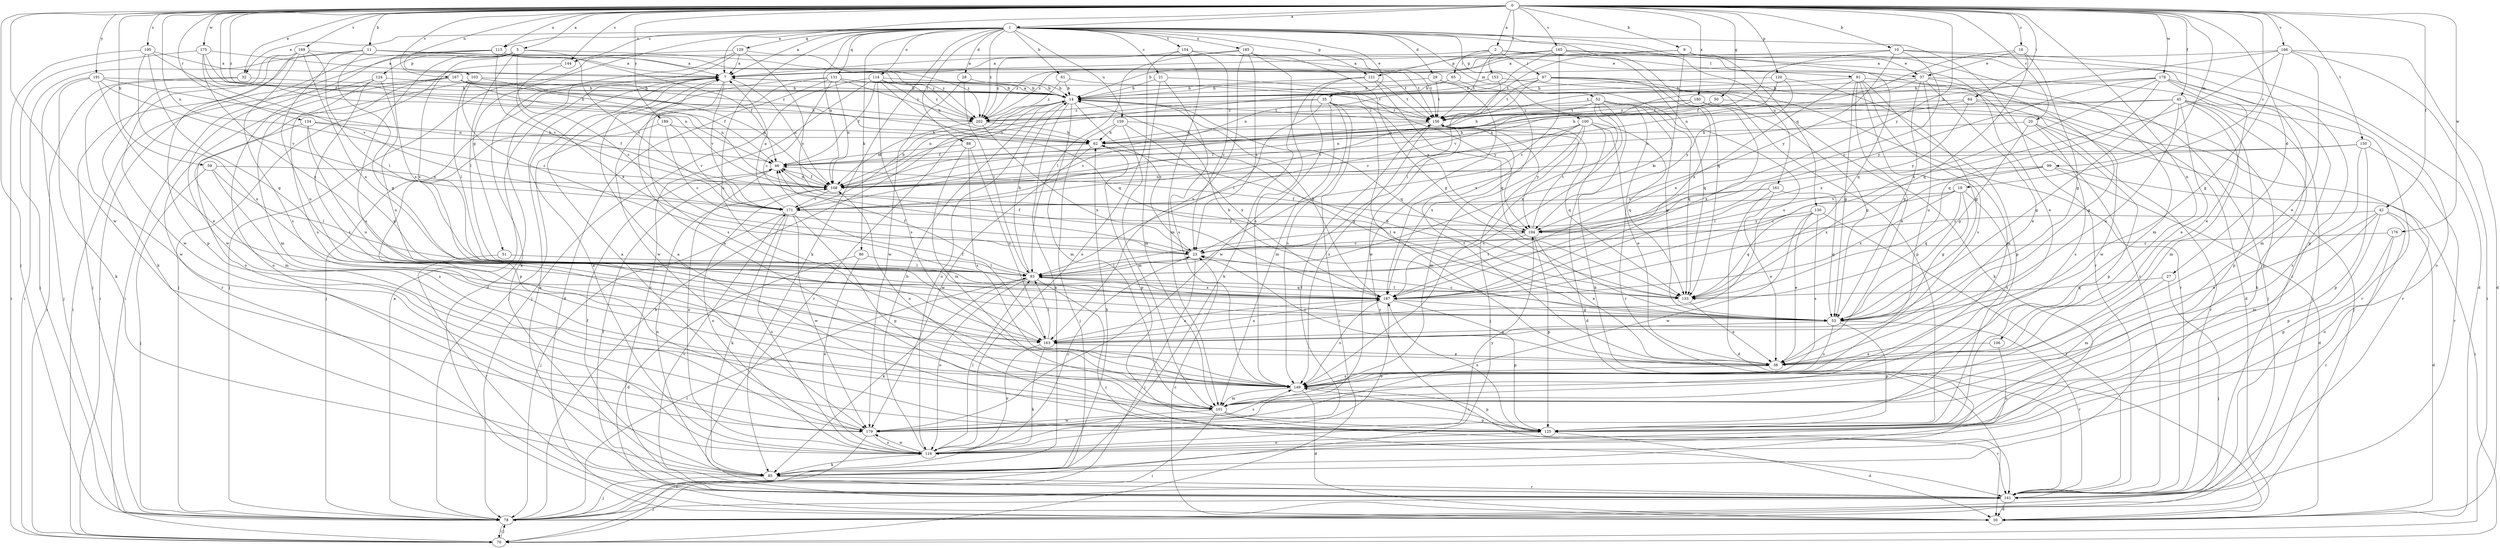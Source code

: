 strict digraph  {
0;
1;
2;
5;
7;
9;
10;
11;
14;
16;
19;
20;
21;
23;
27;
28;
29;
30;
32;
35;
37;
38;
42;
45;
46;
50;
51;
52;
53;
59;
61;
62;
64;
65;
67;
70;
78;
80;
85;
88;
91;
93;
99;
100;
101;
103;
106;
108;
113;
114;
116;
120;
121;
124;
125;
129;
130;
131;
133;
134;
141;
144;
149;
150;
153;
154;
156;
159;
161;
163;
165;
166;
167;
169;
171;
175;
176;
178;
179;
180;
185;
187;
189;
191;
194;
195;
202;
0 -> 1  [label=a];
0 -> 2  [label=a];
0 -> 5  [label=a];
0 -> 7  [label=a];
0 -> 9  [label=b];
0 -> 10  [label=b];
0 -> 11  [label=b];
0 -> 16  [label=c];
0 -> 19  [label=c];
0 -> 20  [label=c];
0 -> 27  [label=d];
0 -> 32  [label=e];
0 -> 42  [label=f];
0 -> 45  [label=f];
0 -> 46  [label=f];
0 -> 50  [label=g];
0 -> 59  [label=h];
0 -> 64  [label=i];
0 -> 78  [label=j];
0 -> 99  [label=m];
0 -> 103  [label=n];
0 -> 106  [label=n];
0 -> 108  [label=n];
0 -> 113  [label=o];
0 -> 120  [label=p];
0 -> 134  [label=r];
0 -> 144  [label=s];
0 -> 150  [label=t];
0 -> 153  [label=t];
0 -> 165  [label=v];
0 -> 166  [label=v];
0 -> 167  [label=v];
0 -> 169  [label=v];
0 -> 175  [label=w];
0 -> 176  [label=w];
0 -> 178  [label=w];
0 -> 179  [label=w];
0 -> 180  [label=x];
0 -> 189  [label=y];
0 -> 191  [label=y];
0 -> 194  [label=y];
0 -> 195  [label=z];
0 -> 202  [label=z];
1 -> 7  [label=a];
1 -> 21  [label=c];
1 -> 28  [label=d];
1 -> 29  [label=d];
1 -> 32  [label=e];
1 -> 35  [label=e];
1 -> 51  [label=g];
1 -> 52  [label=g];
1 -> 61  [label=h];
1 -> 80  [label=k];
1 -> 85  [label=k];
1 -> 88  [label=l];
1 -> 100  [label=m];
1 -> 108  [label=n];
1 -> 113  [label=o];
1 -> 114  [label=o];
1 -> 121  [label=p];
1 -> 129  [label=q];
1 -> 130  [label=q];
1 -> 131  [label=q];
1 -> 133  [label=q];
1 -> 141  [label=r];
1 -> 144  [label=s];
1 -> 154  [label=t];
1 -> 159  [label=u];
1 -> 161  [label=u];
1 -> 163  [label=u];
1 -> 185  [label=x];
1 -> 202  [label=z];
2 -> 65  [label=i];
2 -> 67  [label=i];
2 -> 91  [label=l];
2 -> 121  [label=p];
2 -> 141  [label=r];
2 -> 156  [label=t];
2 -> 202  [label=z];
5 -> 23  [label=c];
5 -> 70  [label=i];
5 -> 93  [label=l];
5 -> 124  [label=p];
5 -> 149  [label=s];
5 -> 171  [label=v];
5 -> 187  [label=x];
5 -> 202  [label=z];
7 -> 14  [label=b];
7 -> 78  [label=j];
7 -> 108  [label=n];
7 -> 149  [label=s];
7 -> 171  [label=v];
9 -> 37  [label=e];
9 -> 93  [label=l];
9 -> 133  [label=q];
9 -> 141  [label=r];
9 -> 156  [label=t];
9 -> 202  [label=z];
10 -> 7  [label=a];
10 -> 23  [label=c];
10 -> 30  [label=d];
10 -> 46  [label=f];
10 -> 125  [label=p];
10 -> 194  [label=y];
11 -> 37  [label=e];
11 -> 53  [label=g];
11 -> 70  [label=i];
11 -> 78  [label=j];
11 -> 156  [label=t];
11 -> 163  [label=u];
11 -> 202  [label=z];
14 -> 7  [label=a];
14 -> 23  [label=c];
14 -> 85  [label=k];
14 -> 101  [label=m];
14 -> 116  [label=o];
14 -> 133  [label=q];
14 -> 141  [label=r];
14 -> 156  [label=t];
16 -> 37  [label=e];
16 -> 53  [label=g];
16 -> 108  [label=n];
16 -> 133  [label=q];
19 -> 23  [label=c];
19 -> 53  [label=g];
19 -> 133  [label=q];
19 -> 149  [label=s];
19 -> 171  [label=v];
19 -> 187  [label=x];
20 -> 53  [label=g];
20 -> 62  [label=h];
20 -> 125  [label=p];
20 -> 141  [label=r];
20 -> 149  [label=s];
21 -> 14  [label=b];
21 -> 101  [label=m];
21 -> 149  [label=s];
21 -> 194  [label=y];
23 -> 46  [label=f];
23 -> 78  [label=j];
23 -> 93  [label=l];
27 -> 78  [label=j];
27 -> 101  [label=m];
27 -> 133  [label=q];
28 -> 14  [label=b];
28 -> 93  [label=l];
28 -> 179  [label=w];
29 -> 14  [label=b];
29 -> 156  [label=t];
29 -> 179  [label=w];
29 -> 187  [label=x];
30 -> 23  [label=c];
32 -> 14  [label=b];
32 -> 70  [label=i];
32 -> 179  [label=w];
35 -> 38  [label=e];
35 -> 70  [label=i];
35 -> 93  [label=l];
35 -> 101  [label=m];
35 -> 108  [label=n];
35 -> 149  [label=s];
35 -> 156  [label=t];
35 -> 202  [label=z];
37 -> 14  [label=b];
37 -> 38  [label=e];
37 -> 53  [label=g];
37 -> 78  [label=j];
37 -> 163  [label=u];
37 -> 171  [label=v];
37 -> 179  [label=w];
38 -> 23  [label=c];
38 -> 149  [label=s];
38 -> 156  [label=t];
42 -> 30  [label=d];
42 -> 38  [label=e];
42 -> 101  [label=m];
42 -> 116  [label=o];
42 -> 125  [label=p];
42 -> 194  [label=y];
45 -> 38  [label=e];
45 -> 53  [label=g];
45 -> 62  [label=h];
45 -> 85  [label=k];
45 -> 101  [label=m];
45 -> 125  [label=p];
45 -> 141  [label=r];
45 -> 163  [label=u];
45 -> 202  [label=z];
46 -> 108  [label=n];
46 -> 116  [label=o];
50 -> 62  [label=h];
50 -> 141  [label=r];
50 -> 156  [label=t];
51 -> 93  [label=l];
51 -> 141  [label=r];
52 -> 53  [label=g];
52 -> 85  [label=k];
52 -> 133  [label=q];
52 -> 141  [label=r];
52 -> 149  [label=s];
52 -> 171  [label=v];
52 -> 187  [label=x];
52 -> 202  [label=z];
53 -> 14  [label=b];
53 -> 23  [label=c];
53 -> 125  [label=p];
53 -> 141  [label=r];
53 -> 149  [label=s];
53 -> 163  [label=u];
59 -> 78  [label=j];
59 -> 93  [label=l];
59 -> 108  [label=n];
59 -> 149  [label=s];
61 -> 14  [label=b];
61 -> 194  [label=y];
61 -> 202  [label=z];
62 -> 46  [label=f];
62 -> 125  [label=p];
62 -> 179  [label=w];
64 -> 53  [label=g];
64 -> 108  [label=n];
64 -> 125  [label=p];
64 -> 194  [label=y];
64 -> 202  [label=z];
65 -> 14  [label=b];
65 -> 108  [label=n];
65 -> 163  [label=u];
67 -> 14  [label=b];
67 -> 30  [label=d];
67 -> 85  [label=k];
67 -> 108  [label=n];
67 -> 133  [label=q];
67 -> 141  [label=r];
67 -> 156  [label=t];
70 -> 78  [label=j];
78 -> 7  [label=a];
78 -> 14  [label=b];
78 -> 70  [label=i];
78 -> 93  [label=l];
80 -> 30  [label=d];
80 -> 93  [label=l];
80 -> 116  [label=o];
85 -> 46  [label=f];
85 -> 62  [label=h];
85 -> 78  [label=j];
85 -> 108  [label=n];
85 -> 141  [label=r];
88 -> 46  [label=f];
88 -> 101  [label=m];
88 -> 149  [label=s];
88 -> 163  [label=u];
91 -> 14  [label=b];
91 -> 38  [label=e];
91 -> 53  [label=g];
91 -> 78  [label=j];
91 -> 101  [label=m];
91 -> 125  [label=p];
91 -> 149  [label=s];
91 -> 187  [label=x];
93 -> 14  [label=b];
93 -> 46  [label=f];
93 -> 85  [label=k];
93 -> 116  [label=o];
93 -> 133  [label=q];
93 -> 141  [label=r];
93 -> 187  [label=x];
99 -> 30  [label=d];
99 -> 70  [label=i];
99 -> 93  [label=l];
99 -> 108  [label=n];
99 -> 187  [label=x];
100 -> 30  [label=d];
100 -> 38  [label=e];
100 -> 62  [label=h];
100 -> 78  [label=j];
100 -> 101  [label=m];
100 -> 133  [label=q];
100 -> 171  [label=v];
100 -> 187  [label=x];
101 -> 7  [label=a];
101 -> 70  [label=i];
101 -> 108  [label=n];
101 -> 125  [label=p];
101 -> 141  [label=r];
101 -> 179  [label=w];
103 -> 14  [label=b];
103 -> 23  [label=c];
103 -> 93  [label=l];
103 -> 108  [label=n];
103 -> 116  [label=o];
106 -> 38  [label=e];
106 -> 116  [label=o];
108 -> 46  [label=f];
108 -> 116  [label=o];
108 -> 171  [label=v];
113 -> 7  [label=a];
113 -> 46  [label=f];
113 -> 70  [label=i];
113 -> 171  [label=v];
113 -> 179  [label=w];
113 -> 187  [label=x];
114 -> 14  [label=b];
114 -> 46  [label=f];
114 -> 62  [label=h];
114 -> 78  [label=j];
114 -> 133  [label=q];
114 -> 141  [label=r];
114 -> 149  [label=s];
114 -> 202  [label=z];
116 -> 7  [label=a];
116 -> 14  [label=b];
116 -> 23  [label=c];
116 -> 85  [label=k];
116 -> 93  [label=l];
116 -> 156  [label=t];
116 -> 179  [label=w];
116 -> 194  [label=y];
120 -> 14  [label=b];
120 -> 53  [label=g];
120 -> 108  [label=n];
120 -> 194  [label=y];
121 -> 14  [label=b];
121 -> 85  [label=k];
121 -> 133  [label=q];
121 -> 156  [label=t];
121 -> 179  [label=w];
124 -> 14  [label=b];
124 -> 101  [label=m];
124 -> 116  [label=o];
124 -> 149  [label=s];
124 -> 163  [label=u];
125 -> 7  [label=a];
125 -> 30  [label=d];
125 -> 116  [label=o];
125 -> 149  [label=s];
125 -> 187  [label=x];
129 -> 7  [label=a];
129 -> 30  [label=d];
129 -> 78  [label=j];
129 -> 85  [label=k];
129 -> 194  [label=y];
129 -> 202  [label=z];
130 -> 38  [label=e];
130 -> 133  [label=q];
130 -> 141  [label=r];
130 -> 149  [label=s];
130 -> 179  [label=w];
130 -> 194  [label=y];
131 -> 14  [label=b];
131 -> 23  [label=c];
131 -> 30  [label=d];
131 -> 78  [label=j];
131 -> 108  [label=n];
131 -> 156  [label=t];
131 -> 179  [label=w];
131 -> 202  [label=z];
133 -> 38  [label=e];
133 -> 62  [label=h];
133 -> 93  [label=l];
134 -> 46  [label=f];
134 -> 53  [label=g];
134 -> 62  [label=h];
134 -> 101  [label=m];
134 -> 163  [label=u];
141 -> 7  [label=a];
141 -> 30  [label=d];
141 -> 46  [label=f];
141 -> 78  [label=j];
141 -> 171  [label=v];
144 -> 78  [label=j];
144 -> 187  [label=x];
149 -> 30  [label=d];
149 -> 101  [label=m];
149 -> 125  [label=p];
150 -> 46  [label=f];
150 -> 108  [label=n];
150 -> 125  [label=p];
150 -> 141  [label=r];
150 -> 149  [label=s];
153 -> 14  [label=b];
153 -> 93  [label=l];
153 -> 125  [label=p];
154 -> 7  [label=a];
154 -> 23  [label=c];
154 -> 101  [label=m];
154 -> 116  [label=o];
154 -> 156  [label=t];
156 -> 62  [label=h];
156 -> 133  [label=q];
156 -> 141  [label=r];
156 -> 149  [label=s];
156 -> 171  [label=v];
156 -> 194  [label=y];
159 -> 53  [label=g];
159 -> 62  [label=h];
159 -> 78  [label=j];
159 -> 101  [label=m];
159 -> 187  [label=x];
161 -> 30  [label=d];
161 -> 38  [label=e];
161 -> 53  [label=g];
161 -> 93  [label=l];
161 -> 171  [label=v];
163 -> 38  [label=e];
163 -> 46  [label=f];
163 -> 85  [label=k];
163 -> 93  [label=l];
163 -> 116  [label=o];
163 -> 187  [label=x];
165 -> 7  [label=a];
165 -> 14  [label=b];
165 -> 23  [label=c];
165 -> 38  [label=e];
165 -> 101  [label=m];
165 -> 108  [label=n];
165 -> 187  [label=x];
165 -> 202  [label=z];
166 -> 7  [label=a];
166 -> 30  [label=d];
166 -> 38  [label=e];
166 -> 53  [label=g];
166 -> 62  [label=h];
166 -> 70  [label=i];
166 -> 187  [label=x];
167 -> 14  [label=b];
167 -> 46  [label=f];
167 -> 62  [label=h];
167 -> 70  [label=i];
167 -> 108  [label=n];
167 -> 141  [label=r];
167 -> 149  [label=s];
167 -> 202  [label=z];
169 -> 7  [label=a];
169 -> 85  [label=k];
169 -> 93  [label=l];
169 -> 125  [label=p];
169 -> 149  [label=s];
169 -> 179  [label=w];
169 -> 187  [label=x];
171 -> 7  [label=a];
171 -> 14  [label=b];
171 -> 78  [label=j];
171 -> 85  [label=k];
171 -> 116  [label=o];
171 -> 125  [label=p];
171 -> 179  [label=w];
171 -> 194  [label=y];
175 -> 7  [label=a];
175 -> 62  [label=h];
175 -> 78  [label=j];
175 -> 108  [label=n];
175 -> 187  [label=x];
176 -> 23  [label=c];
176 -> 125  [label=p];
176 -> 141  [label=r];
178 -> 14  [label=b];
178 -> 38  [label=e];
178 -> 101  [label=m];
178 -> 116  [label=o];
178 -> 133  [label=q];
178 -> 156  [label=t];
178 -> 187  [label=x];
178 -> 194  [label=y];
179 -> 7  [label=a];
179 -> 70  [label=i];
179 -> 116  [label=o];
179 -> 149  [label=s];
180 -> 53  [label=g];
180 -> 78  [label=j];
180 -> 108  [label=n];
180 -> 156  [label=t];
180 -> 187  [label=x];
180 -> 202  [label=z];
185 -> 7  [label=a];
185 -> 23  [label=c];
185 -> 53  [label=g];
185 -> 93  [label=l];
185 -> 149  [label=s];
185 -> 156  [label=t];
185 -> 163  [label=u];
187 -> 14  [label=b];
187 -> 53  [label=g];
187 -> 116  [label=o];
187 -> 125  [label=p];
187 -> 149  [label=s];
187 -> 163  [label=u];
189 -> 23  [label=c];
189 -> 62  [label=h];
189 -> 125  [label=p];
189 -> 171  [label=v];
191 -> 14  [label=b];
191 -> 38  [label=e];
191 -> 78  [label=j];
191 -> 85  [label=k];
191 -> 108  [label=n];
191 -> 171  [label=v];
194 -> 23  [label=c];
194 -> 38  [label=e];
194 -> 46  [label=f];
194 -> 93  [label=l];
194 -> 125  [label=p];
194 -> 156  [label=t];
195 -> 7  [label=a];
195 -> 53  [label=g];
195 -> 70  [label=i];
195 -> 163  [label=u];
195 -> 171  [label=v];
202 -> 62  [label=h];
202 -> 108  [label=n];
202 -> 187  [label=x];
}
